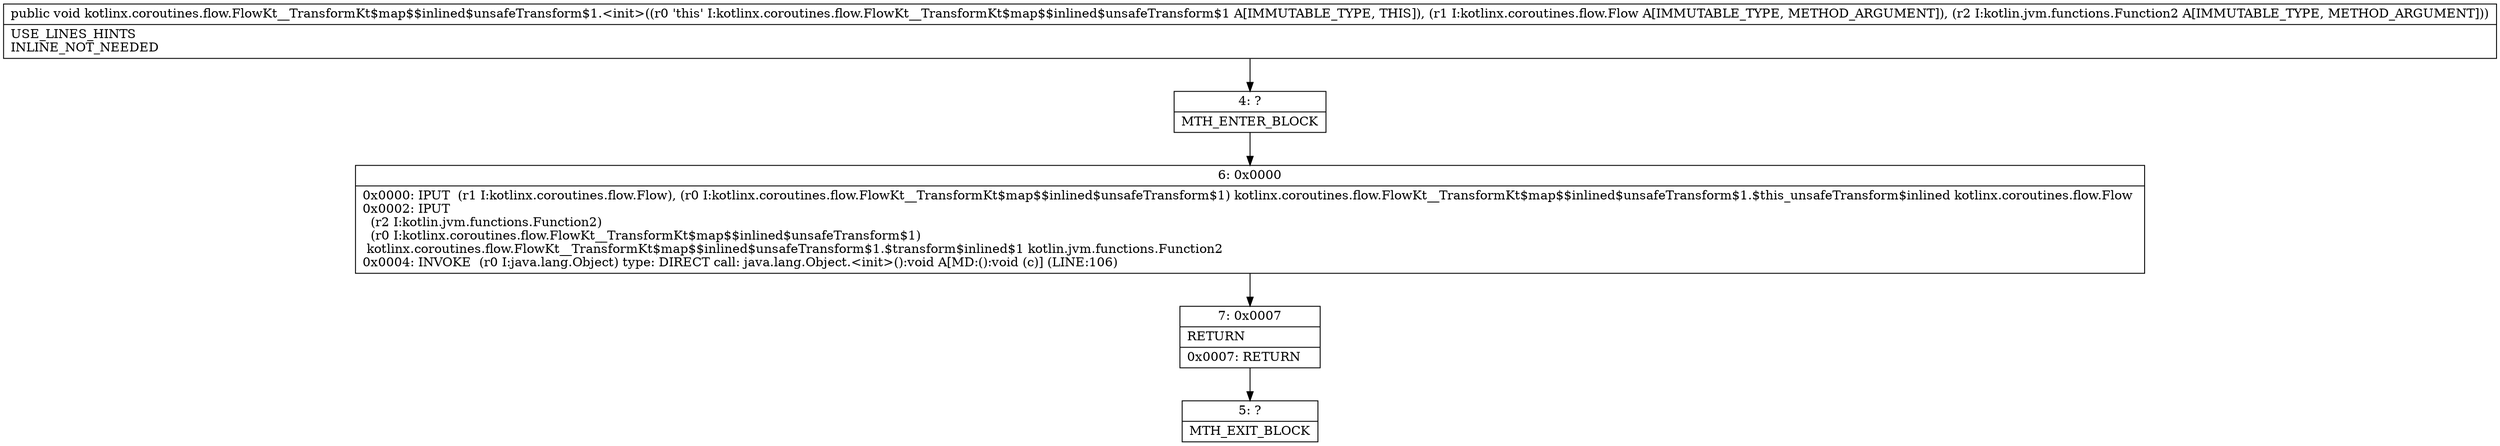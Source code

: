 digraph "CFG forkotlinx.coroutines.flow.FlowKt__TransformKt$map$$inlined$unsafeTransform$1.\<init\>(Lkotlinx\/coroutines\/flow\/Flow;Lkotlin\/jvm\/functions\/Function2;)V" {
Node_4 [shape=record,label="{4\:\ ?|MTH_ENTER_BLOCK\l}"];
Node_6 [shape=record,label="{6\:\ 0x0000|0x0000: IPUT  (r1 I:kotlinx.coroutines.flow.Flow), (r0 I:kotlinx.coroutines.flow.FlowKt__TransformKt$map$$inlined$unsafeTransform$1) kotlinx.coroutines.flow.FlowKt__TransformKt$map$$inlined$unsafeTransform$1.$this_unsafeTransform$inlined kotlinx.coroutines.flow.Flow \l0x0002: IPUT  \l  (r2 I:kotlin.jvm.functions.Function2)\l  (r0 I:kotlinx.coroutines.flow.FlowKt__TransformKt$map$$inlined$unsafeTransform$1)\l kotlinx.coroutines.flow.FlowKt__TransformKt$map$$inlined$unsafeTransform$1.$transform$inlined$1 kotlin.jvm.functions.Function2 \l0x0004: INVOKE  (r0 I:java.lang.Object) type: DIRECT call: java.lang.Object.\<init\>():void A[MD:():void (c)] (LINE:106)\l}"];
Node_7 [shape=record,label="{7\:\ 0x0007|RETURN\l|0x0007: RETURN   \l}"];
Node_5 [shape=record,label="{5\:\ ?|MTH_EXIT_BLOCK\l}"];
MethodNode[shape=record,label="{public void kotlinx.coroutines.flow.FlowKt__TransformKt$map$$inlined$unsafeTransform$1.\<init\>((r0 'this' I:kotlinx.coroutines.flow.FlowKt__TransformKt$map$$inlined$unsafeTransform$1 A[IMMUTABLE_TYPE, THIS]), (r1 I:kotlinx.coroutines.flow.Flow A[IMMUTABLE_TYPE, METHOD_ARGUMENT]), (r2 I:kotlin.jvm.functions.Function2 A[IMMUTABLE_TYPE, METHOD_ARGUMENT]))  | USE_LINES_HINTS\lINLINE_NOT_NEEDED\l}"];
MethodNode -> Node_4;Node_4 -> Node_6;
Node_6 -> Node_7;
Node_7 -> Node_5;
}

